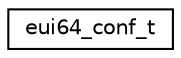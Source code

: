 digraph "Graphical Class Hierarchy"
{
 // LATEX_PDF_SIZE
  edge [fontname="Helvetica",fontsize="10",labelfontname="Helvetica",labelfontsize="10"];
  node [fontname="Helvetica",fontsize="10",shape=record];
  rankdir="LR";
  Node0 [label="eui64_conf_t",height=0.2,width=0.4,color="black", fillcolor="white", style="filled",URL="$structeui64__conf__t.html",tooltip="Structure to hold providers for EUI-64 addresses."];
}
